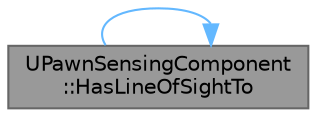 digraph "UPawnSensingComponent::HasLineOfSightTo"
{
 // INTERACTIVE_SVG=YES
 // LATEX_PDF_SIZE
  bgcolor="transparent";
  edge [fontname=Helvetica,fontsize=10,labelfontname=Helvetica,labelfontsize=10];
  node [fontname=Helvetica,fontsize=10,shape=box,height=0.2,width=0.4];
  rankdir="LR";
  Node1 [id="Node000001",label="UPawnSensingComponent\l::HasLineOfSightTo",height=0.2,width=0.4,color="gray40", fillcolor="grey60", style="filled", fontcolor="black",tooltip="Check line to other actor."];
  Node1 -> Node1 [id="edge1_Node000001_Node000001",color="steelblue1",style="solid",tooltip=" "];
}
